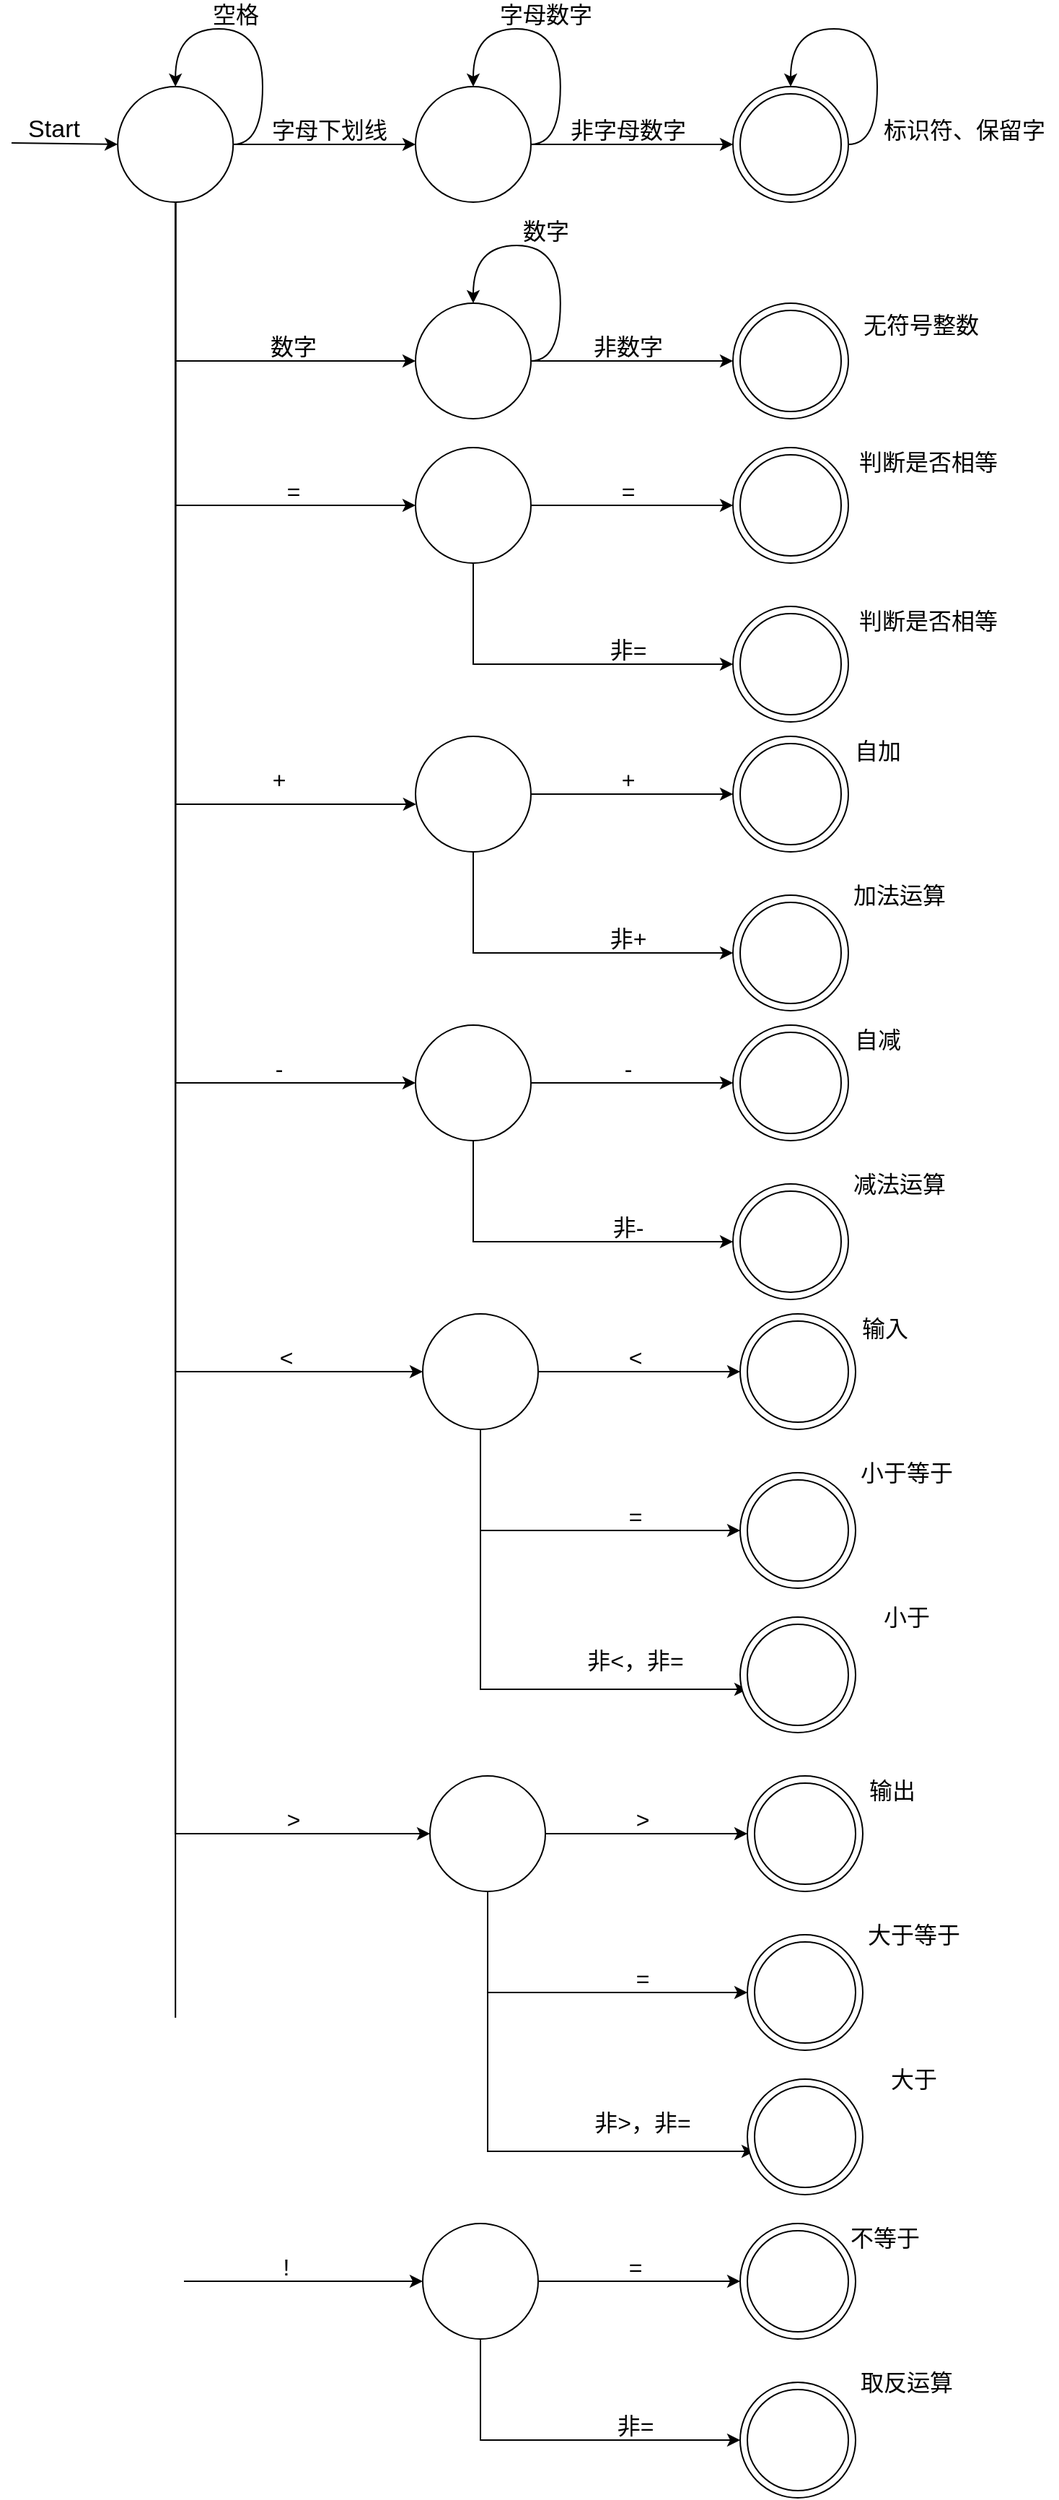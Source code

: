 <mxfile>
    <diagram id="_XV45vyH92wftfLYJTO2" name="Page-1">
        <mxGraphModel dx="1531" dy="575" grid="1" gridSize="10" guides="1" tooltips="1" connect="1" arrows="1" fold="1" page="1" pageScale="1" pageWidth="827" pageHeight="1169" math="0" shadow="0">
            <root>
                <mxCell id="0"/>
                <mxCell id="1" parent="0"/>
                <mxCell id="34" style="edgeStyle=orthogonalEdgeStyle;curved=1;orthogonalLoop=1;jettySize=auto;html=1;exitX=1;exitY=0.5;exitDx=0;exitDy=0;entryX=0;entryY=0.5;entryDx=0;entryDy=0;" edge="1" parent="1" source="19" target="31">
                    <mxGeometry relative="1" as="geometry"/>
                </mxCell>
                <mxCell id="59" style="edgeStyle=orthogonalEdgeStyle;orthogonalLoop=1;jettySize=auto;html=1;exitX=0.5;exitY=1;exitDx=0;exitDy=0;entryX=0;entryY=0.5;entryDx=0;entryDy=0;startArrow=none;startFill=0;endArrow=classic;endFill=1;rounded=0;" edge="1" parent="1" source="19" target="53">
                    <mxGeometry relative="1" as="geometry"/>
                </mxCell>
                <mxCell id="81" style="edgeStyle=orthogonalEdgeStyle;rounded=0;orthogonalLoop=1;jettySize=auto;html=1;exitX=0.5;exitY=1;exitDx=0;exitDy=0;entryX=0;entryY=0.5;entryDx=0;entryDy=0;startArrow=none;startFill=0;endArrow=classic;endFill=1;" edge="1" parent="1" source="19" target="63">
                    <mxGeometry relative="1" as="geometry"/>
                </mxCell>
                <mxCell id="94" style="edgeStyle=orthogonalEdgeStyle;rounded=0;orthogonalLoop=1;jettySize=auto;html=1;entryX=0.005;entryY=0.588;entryDx=0;entryDy=0;entryPerimeter=0;startArrow=none;startFill=0;endArrow=classic;endFill=1;" edge="1" parent="1" source="19" target="85">
                    <mxGeometry relative="1" as="geometry">
                        <Array as="points">
                            <mxPoint x="-686" y="717"/>
                        </Array>
                    </mxGeometry>
                </mxCell>
                <mxCell id="111" style="edgeStyle=orthogonalEdgeStyle;rounded=0;orthogonalLoop=1;jettySize=auto;html=1;entryX=0;entryY=0.5;entryDx=0;entryDy=0;startArrow=none;startFill=0;endArrow=classic;endFill=1;" edge="1" parent="1" source="19" target="100">
                    <mxGeometry relative="1" as="geometry">
                        <Array as="points">
                            <mxPoint x="-686" y="910"/>
                        </Array>
                    </mxGeometry>
                </mxCell>
                <mxCell id="134" style="edgeStyle=orthogonalEdgeStyle;rounded=0;orthogonalLoop=1;jettySize=auto;html=1;entryX=0;entryY=0.5;entryDx=0;entryDy=0;startArrow=none;startFill=0;endArrow=classic;endFill=1;" edge="1" parent="1" source="19" target="114">
                    <mxGeometry relative="1" as="geometry">
                        <Array as="points">
                            <mxPoint x="-686" y="1110"/>
                        </Array>
                    </mxGeometry>
                </mxCell>
                <mxCell id="152" style="edgeStyle=orthogonalEdgeStyle;rounded=0;orthogonalLoop=1;jettySize=auto;html=1;entryX=0;entryY=0.5;entryDx=0;entryDy=0;startArrow=none;startFill=0;endArrow=classic;endFill=1;" edge="1" parent="1" source="19" target="138">
                    <mxGeometry relative="1" as="geometry">
                        <Array as="points">
                            <mxPoint x="-686" y="1430"/>
                        </Array>
                    </mxGeometry>
                </mxCell>
                <mxCell id="165" style="edgeStyle=orthogonalEdgeStyle;rounded=0;orthogonalLoop=1;jettySize=auto;html=1;entryX=0;entryY=0.5;entryDx=0;entryDy=0;startArrow=none;startFill=0;endArrow=classic;endFill=1;" edge="1" parent="1" source="19" target="155">
                    <mxGeometry relative="1" as="geometry">
                        <Array as="points">
                            <mxPoint x="-686" y="1740"/>
                        </Array>
                    </mxGeometry>
                </mxCell>
                <mxCell id="19" value="" style="ellipse;whiteSpace=wrap;html=1;aspect=fixed;" vertex="1" parent="1">
                    <mxGeometry x="-726.4" y="220" width="80" height="80" as="geometry"/>
                </mxCell>
                <mxCell id="22" value="" style="endArrow=classic;html=1;entryX=0;entryY=0.5;entryDx=0;entryDy=0;exitX=-0.072;exitY=0.95;exitDx=0;exitDy=0;exitPerimeter=0;" edge="1" parent="1" source="23" target="19">
                    <mxGeometry width="50" height="50" relative="1" as="geometry">
                        <mxPoint x="-846.4" y="260" as="sourcePoint"/>
                        <mxPoint x="-786.4" y="240" as="targetPoint"/>
                    </mxGeometry>
                </mxCell>
                <mxCell id="23" value="&lt;font style=&quot;font-size: 17px&quot;&gt;Start&lt;/font&gt;" style="text;html=1;align=center;verticalAlign=middle;resizable=0;points=[];autosize=1;strokeColor=none;" vertex="1" parent="1">
                    <mxGeometry x="-796.4" y="240" width="50" height="20" as="geometry"/>
                </mxCell>
                <mxCell id="25" value="&lt;font style=&quot;font-size: 16px&quot;&gt;空格&lt;/font&gt;" style="text;html=1;align=center;verticalAlign=middle;resizable=0;points=[];autosize=1;strokeColor=none;" vertex="1" parent="1">
                    <mxGeometry x="-670" y="160" width="50" height="20" as="geometry"/>
                </mxCell>
                <mxCell id="28" value="&lt;font style=&quot;font-size: 16px&quot;&gt;字母数字&lt;/font&gt;" style="text;html=1;align=center;verticalAlign=middle;resizable=0;points=[];autosize=1;strokeColor=none;" vertex="1" parent="1">
                    <mxGeometry x="-470" y="160" width="80" height="20" as="geometry"/>
                </mxCell>
                <mxCell id="30" style="edgeStyle=orthogonalEdgeStyle;orthogonalLoop=1;jettySize=auto;html=1;exitX=1;exitY=0.5;exitDx=0;exitDy=0;entryX=0.5;entryY=0;entryDx=0;entryDy=0;curved=1;" edge="1" parent="1" source="19" target="19">
                    <mxGeometry relative="1" as="geometry">
                        <Array as="points">
                            <mxPoint x="-626" y="260"/>
                            <mxPoint x="-626" y="180"/>
                            <mxPoint x="-686" y="180"/>
                        </Array>
                    </mxGeometry>
                </mxCell>
                <mxCell id="36" style="edgeStyle=orthogonalEdgeStyle;curved=1;orthogonalLoop=1;jettySize=auto;html=1;entryX=0;entryY=0.5;entryDx=0;entryDy=0;" edge="1" parent="1" source="31">
                    <mxGeometry relative="1" as="geometry">
                        <mxPoint x="-300" y="260" as="targetPoint"/>
                    </mxGeometry>
                </mxCell>
                <mxCell id="31" value="" style="ellipse;whiteSpace=wrap;html=1;aspect=fixed;" vertex="1" parent="1">
                    <mxGeometry x="-520" y="220" width="80" height="80" as="geometry"/>
                </mxCell>
                <mxCell id="33" style="edgeStyle=orthogonalEdgeStyle;orthogonalLoop=1;jettySize=auto;html=1;exitX=1;exitY=0.5;exitDx=0;exitDy=0;entryX=0.5;entryY=0;entryDx=0;entryDy=0;curved=1;" edge="1" parent="1" source="31" target="31">
                    <mxGeometry relative="1" as="geometry">
                        <Array as="points">
                            <mxPoint x="-419.6" y="260"/>
                            <mxPoint x="-419.6" y="180"/>
                            <mxPoint x="-479.6" y="180"/>
                        </Array>
                    </mxGeometry>
                </mxCell>
                <mxCell id="35" value="&lt;font style=&quot;font-size: 16px&quot;&gt;字母下划线&lt;/font&gt;" style="text;html=1;align=center;verticalAlign=middle;resizable=0;points=[];autosize=1;strokeColor=none;" vertex="1" parent="1">
                    <mxGeometry x="-630" y="240" width="100" height="20" as="geometry"/>
                </mxCell>
                <mxCell id="37" value="&lt;font style=&quot;font-size: 16px&quot;&gt;非字母数字&lt;/font&gt;" style="text;html=1;align=center;verticalAlign=middle;resizable=0;points=[];autosize=1;strokeColor=none;" vertex="1" parent="1">
                    <mxGeometry x="-423.5" y="240" width="100" height="20" as="geometry"/>
                </mxCell>
                <mxCell id="45" value="" style="ellipse;whiteSpace=wrap;html=1;aspect=fixed;" vertex="1" parent="1">
                    <mxGeometry x="-300" y="220" width="80" height="80" as="geometry"/>
                </mxCell>
                <mxCell id="48" style="edgeStyle=orthogonalEdgeStyle;orthogonalLoop=1;jettySize=auto;html=1;entryX=1;entryY=0.5;entryDx=0;entryDy=0;startArrow=classic;startFill=1;endArrow=none;endFill=0;curved=1;" edge="1" parent="1" source="45" target="45">
                    <mxGeometry relative="1" as="geometry">
                        <Array as="points">
                            <mxPoint x="-260" y="180"/>
                            <mxPoint x="-200" y="180"/>
                            <mxPoint x="-200" y="260"/>
                        </Array>
                    </mxGeometry>
                </mxCell>
                <mxCell id="49" value="" style="ellipse;whiteSpace=wrap;html=1;aspect=fixed;" vertex="1" parent="1">
                    <mxGeometry x="-295" y="225" width="70" height="70" as="geometry"/>
                </mxCell>
                <mxCell id="50" value="&lt;span style=&quot;font-size: 16px&quot;&gt;标识符、保留字&lt;/span&gt;" style="text;html=1;align=center;verticalAlign=middle;resizable=0;points=[];autosize=1;strokeColor=none;" vertex="1" parent="1">
                    <mxGeometry x="-205" y="240" width="130" height="20" as="geometry"/>
                </mxCell>
                <mxCell id="51" value="&lt;font style=&quot;font-size: 16px&quot;&gt;数字&lt;/font&gt;" style="text;html=1;align=center;verticalAlign=middle;resizable=0;points=[];autosize=1;strokeColor=none;" vertex="1" parent="1">
                    <mxGeometry x="-455" y="310" width="50" height="20" as="geometry"/>
                </mxCell>
                <mxCell id="52" style="edgeStyle=orthogonalEdgeStyle;curved=1;orthogonalLoop=1;jettySize=auto;html=1;entryX=0;entryY=0.5;entryDx=0;entryDy=0;" edge="1" parent="1" source="53">
                    <mxGeometry relative="1" as="geometry">
                        <mxPoint x="-300" y="410" as="targetPoint"/>
                    </mxGeometry>
                </mxCell>
                <mxCell id="53" value="" style="ellipse;whiteSpace=wrap;html=1;aspect=fixed;" vertex="1" parent="1">
                    <mxGeometry x="-520" y="370" width="80" height="80" as="geometry"/>
                </mxCell>
                <mxCell id="54" style="edgeStyle=orthogonalEdgeStyle;orthogonalLoop=1;jettySize=auto;html=1;exitX=1;exitY=0.5;exitDx=0;exitDy=0;entryX=0.5;entryY=0;entryDx=0;entryDy=0;curved=1;" edge="1" parent="1" source="53" target="53">
                    <mxGeometry relative="1" as="geometry">
                        <Array as="points">
                            <mxPoint x="-419.6" y="410"/>
                            <mxPoint x="-419.6" y="330"/>
                            <mxPoint x="-479.6" y="330"/>
                        </Array>
                    </mxGeometry>
                </mxCell>
                <mxCell id="55" value="&lt;font style=&quot;font-size: 16px&quot;&gt;非数字&lt;/font&gt;" style="text;html=1;align=center;verticalAlign=middle;resizable=0;points=[];autosize=1;strokeColor=none;" vertex="1" parent="1">
                    <mxGeometry x="-403.5" y="390" width="60" height="20" as="geometry"/>
                </mxCell>
                <mxCell id="56" value="" style="ellipse;whiteSpace=wrap;html=1;aspect=fixed;" vertex="1" parent="1">
                    <mxGeometry x="-300" y="370" width="80" height="80" as="geometry"/>
                </mxCell>
                <mxCell id="58" value="" style="ellipse;whiteSpace=wrap;html=1;aspect=fixed;" vertex="1" parent="1">
                    <mxGeometry x="-295" y="375" width="70" height="70" as="geometry"/>
                </mxCell>
                <mxCell id="60" value="&lt;span style=&quot;font-size: 16px&quot;&gt;无符号整数&lt;/span&gt;" style="text;html=1;align=center;verticalAlign=middle;resizable=0;points=[];autosize=1;strokeColor=none;" vertex="1" parent="1">
                    <mxGeometry x="-220" y="375" width="100" height="20" as="geometry"/>
                </mxCell>
                <mxCell id="61" value="&lt;span style=&quot;font-size: 16px&quot;&gt;=&lt;/span&gt;" style="text;html=1;align=center;verticalAlign=middle;resizable=0;points=[];autosize=1;strokeColor=none;" vertex="1" parent="1">
                    <mxGeometry x="-620" y="490" width="30" height="20" as="geometry"/>
                </mxCell>
                <mxCell id="62" style="edgeStyle=orthogonalEdgeStyle;curved=1;orthogonalLoop=1;jettySize=auto;html=1;entryX=0;entryY=0.5;entryDx=0;entryDy=0;" edge="1" parent="1" source="63">
                    <mxGeometry relative="1" as="geometry">
                        <mxPoint x="-300" y="510" as="targetPoint"/>
                    </mxGeometry>
                </mxCell>
                <mxCell id="79" style="edgeStyle=orthogonalEdgeStyle;rounded=0;orthogonalLoop=1;jettySize=auto;html=1;exitX=0.5;exitY=1;exitDx=0;exitDy=0;entryX=0;entryY=0.5;entryDx=0;entryDy=0;startArrow=none;startFill=0;endArrow=classic;endFill=1;" edge="1" parent="1" source="63" target="75">
                    <mxGeometry relative="1" as="geometry"/>
                </mxCell>
                <mxCell id="63" value="" style="ellipse;whiteSpace=wrap;html=1;aspect=fixed;" vertex="1" parent="1">
                    <mxGeometry x="-520" y="470" width="80" height="80" as="geometry"/>
                </mxCell>
                <mxCell id="65" value="&lt;font style=&quot;font-size: 16px&quot;&gt;=&lt;/font&gt;" style="text;html=1;align=center;verticalAlign=middle;resizable=0;points=[];autosize=1;strokeColor=none;" vertex="1" parent="1">
                    <mxGeometry x="-388.5" y="490" width="30" height="20" as="geometry"/>
                </mxCell>
                <mxCell id="66" value="" style="ellipse;whiteSpace=wrap;html=1;aspect=fixed;" vertex="1" parent="1">
                    <mxGeometry x="-300" y="470" width="80" height="80" as="geometry"/>
                </mxCell>
                <mxCell id="68" value="" style="ellipse;whiteSpace=wrap;html=1;aspect=fixed;" vertex="1" parent="1">
                    <mxGeometry x="-295" y="475" width="70" height="70" as="geometry"/>
                </mxCell>
                <mxCell id="69" value="&lt;span style=&quot;font-size: 16px&quot;&gt;判断是否相等&lt;/span&gt;" style="text;html=1;align=center;verticalAlign=middle;resizable=0;points=[];autosize=1;strokeColor=none;" vertex="1" parent="1">
                    <mxGeometry x="-220" y="470" width="110" height="20" as="geometry"/>
                </mxCell>
                <mxCell id="74" value="&lt;font style=&quot;font-size: 16px&quot;&gt;非=&lt;/font&gt;" style="text;html=1;align=center;verticalAlign=middle;resizable=0;points=[];autosize=1;strokeColor=none;" vertex="1" parent="1">
                    <mxGeometry x="-393.5" y="600" width="40" height="20" as="geometry"/>
                </mxCell>
                <mxCell id="75" value="" style="ellipse;whiteSpace=wrap;html=1;aspect=fixed;" vertex="1" parent="1">
                    <mxGeometry x="-300" y="580" width="80" height="80" as="geometry"/>
                </mxCell>
                <mxCell id="76" value="" style="ellipse;whiteSpace=wrap;html=1;aspect=fixed;" vertex="1" parent="1">
                    <mxGeometry x="-295" y="585" width="70" height="70" as="geometry"/>
                </mxCell>
                <mxCell id="77" value="&lt;span style=&quot;font-size: 16px&quot;&gt;判断是否相等&lt;/span&gt;" style="text;html=1;align=center;verticalAlign=middle;resizable=0;points=[];autosize=1;strokeColor=none;" vertex="1" parent="1">
                    <mxGeometry x="-220" y="580" width="110" height="20" as="geometry"/>
                </mxCell>
                <mxCell id="82" value="&lt;font style=&quot;font-size: 16px&quot;&gt;数字&lt;/font&gt;" style="text;html=1;align=center;verticalAlign=middle;resizable=0;points=[];autosize=1;strokeColor=none;" vertex="1" parent="1">
                    <mxGeometry x="-630" y="390" width="50" height="20" as="geometry"/>
                </mxCell>
                <mxCell id="83" style="edgeStyle=orthogonalEdgeStyle;curved=1;orthogonalLoop=1;jettySize=auto;html=1;entryX=0;entryY=0.5;entryDx=0;entryDy=0;" edge="1" parent="1" source="85">
                    <mxGeometry relative="1" as="geometry">
                        <mxPoint x="-300" y="710" as="targetPoint"/>
                    </mxGeometry>
                </mxCell>
                <mxCell id="84" style="edgeStyle=orthogonalEdgeStyle;rounded=0;orthogonalLoop=1;jettySize=auto;html=1;exitX=0.5;exitY=1;exitDx=0;exitDy=0;entryX=0;entryY=0.5;entryDx=0;entryDy=0;startArrow=none;startFill=0;endArrow=classic;endFill=1;" edge="1" parent="1" source="85" target="91">
                    <mxGeometry relative="1" as="geometry"/>
                </mxCell>
                <mxCell id="85" value="" style="ellipse;whiteSpace=wrap;html=1;aspect=fixed;" vertex="1" parent="1">
                    <mxGeometry x="-520" y="670" width="80" height="80" as="geometry"/>
                </mxCell>
                <mxCell id="86" value="&lt;span style=&quot;font-size: 16px&quot;&gt;+&lt;/span&gt;" style="text;html=1;align=center;verticalAlign=middle;resizable=0;points=[];autosize=1;strokeColor=none;" vertex="1" parent="1">
                    <mxGeometry x="-388.5" y="690" width="30" height="20" as="geometry"/>
                </mxCell>
                <mxCell id="87" value="" style="ellipse;whiteSpace=wrap;html=1;aspect=fixed;" vertex="1" parent="1">
                    <mxGeometry x="-300" y="670" width="80" height="80" as="geometry"/>
                </mxCell>
                <mxCell id="88" value="" style="ellipse;whiteSpace=wrap;html=1;aspect=fixed;" vertex="1" parent="1">
                    <mxGeometry x="-295" y="675" width="70" height="70" as="geometry"/>
                </mxCell>
                <mxCell id="89" value="&lt;span style=&quot;font-size: 16px&quot;&gt;自加&lt;/span&gt;" style="text;html=1;align=center;verticalAlign=middle;resizable=0;points=[];autosize=1;strokeColor=none;" vertex="1" parent="1">
                    <mxGeometry x="-225" y="670" width="50" height="20" as="geometry"/>
                </mxCell>
                <mxCell id="90" value="&lt;font style=&quot;font-size: 16px&quot;&gt;非+&lt;/font&gt;" style="text;html=1;align=center;verticalAlign=middle;resizable=0;points=[];autosize=1;strokeColor=none;" vertex="1" parent="1">
                    <mxGeometry x="-393.5" y="800" width="40" height="20" as="geometry"/>
                </mxCell>
                <mxCell id="91" value="" style="ellipse;whiteSpace=wrap;html=1;aspect=fixed;" vertex="1" parent="1">
                    <mxGeometry x="-300" y="780" width="80" height="80" as="geometry"/>
                </mxCell>
                <mxCell id="92" value="" style="ellipse;whiteSpace=wrap;html=1;aspect=fixed;" vertex="1" parent="1">
                    <mxGeometry x="-295" y="785" width="70" height="70" as="geometry"/>
                </mxCell>
                <mxCell id="93" value="&lt;span style=&quot;font-size: 16px&quot;&gt;加法运算&lt;/span&gt;" style="text;html=1;align=center;verticalAlign=middle;resizable=0;points=[];autosize=1;strokeColor=none;" vertex="1" parent="1">
                    <mxGeometry x="-225" y="770" width="80" height="20" as="geometry"/>
                </mxCell>
                <mxCell id="97" value="&lt;span style=&quot;font-size: 16px&quot;&gt;+&lt;/span&gt;" style="text;html=1;align=center;verticalAlign=middle;resizable=0;points=[];autosize=1;strokeColor=none;" vertex="1" parent="1">
                    <mxGeometry x="-630" y="690" width="30" height="20" as="geometry"/>
                </mxCell>
                <mxCell id="98" style="edgeStyle=orthogonalEdgeStyle;curved=1;orthogonalLoop=1;jettySize=auto;html=1;entryX=0;entryY=0.5;entryDx=0;entryDy=0;" edge="1" parent="1" source="100">
                    <mxGeometry relative="1" as="geometry">
                        <mxPoint x="-300" y="910" as="targetPoint"/>
                    </mxGeometry>
                </mxCell>
                <mxCell id="99" style="edgeStyle=orthogonalEdgeStyle;rounded=0;orthogonalLoop=1;jettySize=auto;html=1;exitX=0.5;exitY=1;exitDx=0;exitDy=0;entryX=0;entryY=0.5;entryDx=0;entryDy=0;startArrow=none;startFill=0;endArrow=classic;endFill=1;" edge="1" parent="1" source="100" target="106">
                    <mxGeometry relative="1" as="geometry"/>
                </mxCell>
                <mxCell id="100" value="" style="ellipse;whiteSpace=wrap;html=1;aspect=fixed;" vertex="1" parent="1">
                    <mxGeometry x="-520" y="870" width="80" height="80" as="geometry"/>
                </mxCell>
                <mxCell id="101" value="&lt;span style=&quot;font-size: 16px&quot;&gt;-&lt;/span&gt;" style="text;html=1;align=center;verticalAlign=middle;resizable=0;points=[];autosize=1;strokeColor=none;" vertex="1" parent="1">
                    <mxGeometry x="-383.5" y="890" width="20" height="20" as="geometry"/>
                </mxCell>
                <mxCell id="102" value="" style="ellipse;whiteSpace=wrap;html=1;aspect=fixed;" vertex="1" parent="1">
                    <mxGeometry x="-300" y="870" width="80" height="80" as="geometry"/>
                </mxCell>
                <mxCell id="103" value="" style="ellipse;whiteSpace=wrap;html=1;aspect=fixed;" vertex="1" parent="1">
                    <mxGeometry x="-295" y="875" width="70" height="70" as="geometry"/>
                </mxCell>
                <mxCell id="104" value="&lt;span style=&quot;font-size: 16px&quot;&gt;自减&lt;/span&gt;" style="text;html=1;align=center;verticalAlign=middle;resizable=0;points=[];autosize=1;strokeColor=none;" vertex="1" parent="1">
                    <mxGeometry x="-225" y="870" width="50" height="20" as="geometry"/>
                </mxCell>
                <mxCell id="105" value="&lt;font style=&quot;font-size: 16px&quot;&gt;非-&lt;/font&gt;" style="text;html=1;align=center;verticalAlign=middle;resizable=0;points=[];autosize=1;strokeColor=none;" vertex="1" parent="1">
                    <mxGeometry x="-393.5" y="1000" width="40" height="20" as="geometry"/>
                </mxCell>
                <mxCell id="106" value="" style="ellipse;whiteSpace=wrap;html=1;aspect=fixed;" vertex="1" parent="1">
                    <mxGeometry x="-300" y="980" width="80" height="80" as="geometry"/>
                </mxCell>
                <mxCell id="107" value="" style="ellipse;whiteSpace=wrap;html=1;aspect=fixed;" vertex="1" parent="1">
                    <mxGeometry x="-295" y="985" width="70" height="70" as="geometry"/>
                </mxCell>
                <mxCell id="108" value="&lt;span style=&quot;font-size: 16px&quot;&gt;减法运算&lt;/span&gt;" style="text;html=1;align=center;verticalAlign=middle;resizable=0;points=[];autosize=1;strokeColor=none;" vertex="1" parent="1">
                    <mxGeometry x="-225" y="970" width="80" height="20" as="geometry"/>
                </mxCell>
                <mxCell id="109" value="&lt;span style=&quot;font-size: 16px&quot;&gt;-&lt;/span&gt;" style="text;html=1;align=center;verticalAlign=middle;resizable=0;points=[];autosize=1;strokeColor=none;" vertex="1" parent="1">
                    <mxGeometry x="-625" y="890" width="20" height="20" as="geometry"/>
                </mxCell>
                <mxCell id="112" style="edgeStyle=orthogonalEdgeStyle;curved=1;orthogonalLoop=1;jettySize=auto;html=1;entryX=0;entryY=0.5;entryDx=0;entryDy=0;" edge="1" parent="1" source="114">
                    <mxGeometry relative="1" as="geometry">
                        <mxPoint x="-295" y="1110" as="targetPoint"/>
                    </mxGeometry>
                </mxCell>
                <mxCell id="113" style="edgeStyle=orthogonalEdgeStyle;rounded=0;orthogonalLoop=1;jettySize=auto;html=1;exitX=0.5;exitY=1;exitDx=0;exitDy=0;entryX=0;entryY=0.5;entryDx=0;entryDy=0;startArrow=none;startFill=0;endArrow=classic;endFill=1;" edge="1" parent="1" source="114" target="120">
                    <mxGeometry relative="1" as="geometry"/>
                </mxCell>
                <mxCell id="132" style="edgeStyle=orthogonalEdgeStyle;rounded=0;orthogonalLoop=1;jettySize=auto;html=1;entryX=0;entryY=0.643;entryDx=0;entryDy=0;entryPerimeter=0;startArrow=none;startFill=0;endArrow=classic;endFill=1;" edge="1" parent="1" source="114" target="130">
                    <mxGeometry relative="1" as="geometry">
                        <Array as="points">
                            <mxPoint x="-475" y="1330"/>
                        </Array>
                    </mxGeometry>
                </mxCell>
                <mxCell id="114" value="" style="ellipse;whiteSpace=wrap;html=1;aspect=fixed;" vertex="1" parent="1">
                    <mxGeometry x="-515" y="1070" width="80" height="80" as="geometry"/>
                </mxCell>
                <mxCell id="115" value="&lt;span style=&quot;font-size: 16px&quot;&gt;&amp;lt;&lt;/span&gt;" style="text;html=1;align=center;verticalAlign=middle;resizable=0;points=[];autosize=1;strokeColor=none;" vertex="1" parent="1">
                    <mxGeometry x="-383.5" y="1090" width="30" height="20" as="geometry"/>
                </mxCell>
                <mxCell id="116" value="" style="ellipse;whiteSpace=wrap;html=1;aspect=fixed;" vertex="1" parent="1">
                    <mxGeometry x="-295" y="1070" width="80" height="80" as="geometry"/>
                </mxCell>
                <mxCell id="117" value="" style="ellipse;whiteSpace=wrap;html=1;aspect=fixed;" vertex="1" parent="1">
                    <mxGeometry x="-290" y="1075" width="70" height="70" as="geometry"/>
                </mxCell>
                <mxCell id="118" value="&lt;span style=&quot;font-size: 16px&quot;&gt;输入&lt;/span&gt;" style="text;html=1;align=center;verticalAlign=middle;resizable=0;points=[];autosize=1;strokeColor=none;" vertex="1" parent="1">
                    <mxGeometry x="-220" y="1070" width="50" height="20" as="geometry"/>
                </mxCell>
                <mxCell id="119" value="&lt;span style=&quot;font-size: 16px&quot;&gt;=&lt;/span&gt;" style="text;html=1;align=center;verticalAlign=middle;resizable=0;points=[];autosize=1;strokeColor=none;" vertex="1" parent="1">
                    <mxGeometry x="-383.5" y="1200" width="30" height="20" as="geometry"/>
                </mxCell>
                <mxCell id="120" value="" style="ellipse;whiteSpace=wrap;html=1;aspect=fixed;" vertex="1" parent="1">
                    <mxGeometry x="-295" y="1180" width="80" height="80" as="geometry"/>
                </mxCell>
                <mxCell id="121" value="" style="ellipse;whiteSpace=wrap;html=1;aspect=fixed;" vertex="1" parent="1">
                    <mxGeometry x="-290" y="1185" width="70" height="70" as="geometry"/>
                </mxCell>
                <mxCell id="122" value="&lt;span style=&quot;font-size: 16px&quot;&gt;小于等于&lt;/span&gt;" style="text;html=1;align=center;verticalAlign=middle;resizable=0;points=[];autosize=1;strokeColor=none;" vertex="1" parent="1">
                    <mxGeometry x="-220" y="1170" width="80" height="20" as="geometry"/>
                </mxCell>
                <mxCell id="123" value="&lt;span style=&quot;font-size: 16px&quot;&gt;&amp;lt;&lt;/span&gt;" style="text;html=1;align=center;verticalAlign=middle;resizable=0;points=[];autosize=1;strokeColor=none;" vertex="1" parent="1">
                    <mxGeometry x="-625" y="1090" width="30" height="20" as="geometry"/>
                </mxCell>
                <mxCell id="128" value="&lt;span style=&quot;font-size: 16px&quot;&gt;非&amp;lt;，非=&lt;/span&gt;" style="text;html=1;align=center;verticalAlign=middle;resizable=0;points=[];autosize=1;strokeColor=none;" vertex="1" parent="1">
                    <mxGeometry x="-408.5" y="1300" width="80" height="20" as="geometry"/>
                </mxCell>
                <mxCell id="129" value="" style="ellipse;whiteSpace=wrap;html=1;aspect=fixed;" vertex="1" parent="1">
                    <mxGeometry x="-295" y="1280" width="80" height="80" as="geometry"/>
                </mxCell>
                <mxCell id="130" value="" style="ellipse;whiteSpace=wrap;html=1;aspect=fixed;" vertex="1" parent="1">
                    <mxGeometry x="-290" y="1285" width="70" height="70" as="geometry"/>
                </mxCell>
                <mxCell id="131" value="&lt;span style=&quot;font-size: 16px&quot;&gt;小于&lt;/span&gt;" style="text;html=1;align=center;verticalAlign=middle;resizable=0;points=[];autosize=1;strokeColor=none;" vertex="1" parent="1">
                    <mxGeometry x="-205" y="1270" width="50" height="20" as="geometry"/>
                </mxCell>
                <mxCell id="135" style="edgeStyle=orthogonalEdgeStyle;curved=1;orthogonalLoop=1;jettySize=auto;html=1;entryX=0;entryY=0.5;entryDx=0;entryDy=0;" edge="1" parent="1" source="138">
                    <mxGeometry relative="1" as="geometry">
                        <mxPoint x="-290" y="1430" as="targetPoint"/>
                    </mxGeometry>
                </mxCell>
                <mxCell id="136" style="edgeStyle=orthogonalEdgeStyle;rounded=0;orthogonalLoop=1;jettySize=auto;html=1;exitX=0.5;exitY=1;exitDx=0;exitDy=0;entryX=0;entryY=0.5;entryDx=0;entryDy=0;startArrow=none;startFill=0;endArrow=classic;endFill=1;" edge="1" parent="1" source="138" target="144">
                    <mxGeometry relative="1" as="geometry"/>
                </mxCell>
                <mxCell id="137" style="edgeStyle=orthogonalEdgeStyle;rounded=0;orthogonalLoop=1;jettySize=auto;html=1;entryX=0;entryY=0.643;entryDx=0;entryDy=0;entryPerimeter=0;startArrow=none;startFill=0;endArrow=classic;endFill=1;" edge="1" parent="1" source="138" target="150">
                    <mxGeometry relative="1" as="geometry">
                        <Array as="points">
                            <mxPoint x="-470" y="1650"/>
                        </Array>
                    </mxGeometry>
                </mxCell>
                <mxCell id="138" value="" style="ellipse;whiteSpace=wrap;html=1;aspect=fixed;" vertex="1" parent="1">
                    <mxGeometry x="-510" y="1390" width="80" height="80" as="geometry"/>
                </mxCell>
                <mxCell id="139" value="&lt;span style=&quot;font-size: 16px&quot;&gt;&amp;gt;&lt;/span&gt;" style="text;html=1;align=center;verticalAlign=middle;resizable=0;points=[];autosize=1;strokeColor=none;" vertex="1" parent="1">
                    <mxGeometry x="-378.5" y="1410" width="30" height="20" as="geometry"/>
                </mxCell>
                <mxCell id="140" value="" style="ellipse;whiteSpace=wrap;html=1;aspect=fixed;" vertex="1" parent="1">
                    <mxGeometry x="-290" y="1390" width="80" height="80" as="geometry"/>
                </mxCell>
                <mxCell id="141" value="" style="ellipse;whiteSpace=wrap;html=1;aspect=fixed;" vertex="1" parent="1">
                    <mxGeometry x="-285" y="1395" width="70" height="70" as="geometry"/>
                </mxCell>
                <mxCell id="142" value="&lt;span style=&quot;font-size: 16px&quot;&gt;输出&lt;/span&gt;" style="text;html=1;align=center;verticalAlign=middle;resizable=0;points=[];autosize=1;strokeColor=none;" vertex="1" parent="1">
                    <mxGeometry x="-215" y="1390" width="50" height="20" as="geometry"/>
                </mxCell>
                <mxCell id="143" value="&lt;span style=&quot;font-size: 16px&quot;&gt;=&lt;/span&gt;" style="text;html=1;align=center;verticalAlign=middle;resizable=0;points=[];autosize=1;strokeColor=none;" vertex="1" parent="1">
                    <mxGeometry x="-378.5" y="1520" width="30" height="20" as="geometry"/>
                </mxCell>
                <mxCell id="144" value="" style="ellipse;whiteSpace=wrap;html=1;aspect=fixed;" vertex="1" parent="1">
                    <mxGeometry x="-290" y="1500" width="80" height="80" as="geometry"/>
                </mxCell>
                <mxCell id="145" value="" style="ellipse;whiteSpace=wrap;html=1;aspect=fixed;" vertex="1" parent="1">
                    <mxGeometry x="-285" y="1505" width="70" height="70" as="geometry"/>
                </mxCell>
                <mxCell id="146" value="&lt;span style=&quot;font-size: 16px&quot;&gt;大于等于&lt;/span&gt;" style="text;html=1;align=center;verticalAlign=middle;resizable=0;points=[];autosize=1;strokeColor=none;" vertex="1" parent="1">
                    <mxGeometry x="-215" y="1490" width="80" height="20" as="geometry"/>
                </mxCell>
                <mxCell id="147" value="&lt;span style=&quot;font-size: 16px&quot;&gt;&amp;gt;&lt;/span&gt;" style="text;html=1;align=center;verticalAlign=middle;resizable=0;points=[];autosize=1;strokeColor=none;" vertex="1" parent="1">
                    <mxGeometry x="-620" y="1410" width="30" height="20" as="geometry"/>
                </mxCell>
                <mxCell id="148" value="&lt;span style=&quot;font-size: 16px&quot;&gt;非&amp;gt;，非=&lt;/span&gt;" style="text;html=1;align=center;verticalAlign=middle;resizable=0;points=[];autosize=1;strokeColor=none;" vertex="1" parent="1">
                    <mxGeometry x="-403.5" y="1620" width="80" height="20" as="geometry"/>
                </mxCell>
                <mxCell id="149" value="" style="ellipse;whiteSpace=wrap;html=1;aspect=fixed;" vertex="1" parent="1">
                    <mxGeometry x="-290" y="1600" width="80" height="80" as="geometry"/>
                </mxCell>
                <mxCell id="150" value="" style="ellipse;whiteSpace=wrap;html=1;aspect=fixed;" vertex="1" parent="1">
                    <mxGeometry x="-285" y="1605" width="70" height="70" as="geometry"/>
                </mxCell>
                <mxCell id="151" value="&lt;span style=&quot;font-size: 16px&quot;&gt;大于&lt;/span&gt;" style="text;html=1;align=center;verticalAlign=middle;resizable=0;points=[];autosize=1;strokeColor=none;" vertex="1" parent="1">
                    <mxGeometry x="-200" y="1590" width="50" height="20" as="geometry"/>
                </mxCell>
                <mxCell id="153" style="edgeStyle=orthogonalEdgeStyle;curved=1;orthogonalLoop=1;jettySize=auto;html=1;entryX=0;entryY=0.5;entryDx=0;entryDy=0;" edge="1" parent="1" source="155">
                    <mxGeometry relative="1" as="geometry">
                        <mxPoint x="-295" y="1740" as="targetPoint"/>
                    </mxGeometry>
                </mxCell>
                <mxCell id="154" style="edgeStyle=orthogonalEdgeStyle;rounded=0;orthogonalLoop=1;jettySize=auto;html=1;exitX=0.5;exitY=1;exitDx=0;exitDy=0;entryX=0;entryY=0.5;entryDx=0;entryDy=0;startArrow=none;startFill=0;endArrow=classic;endFill=1;" edge="1" parent="1" source="155" target="161">
                    <mxGeometry relative="1" as="geometry"/>
                </mxCell>
                <mxCell id="155" value="" style="ellipse;whiteSpace=wrap;html=1;aspect=fixed;" vertex="1" parent="1">
                    <mxGeometry x="-515" y="1700" width="80" height="80" as="geometry"/>
                </mxCell>
                <mxCell id="156" value="&lt;span style=&quot;font-size: 16px&quot;&gt;=&lt;/span&gt;" style="text;html=1;align=center;verticalAlign=middle;resizable=0;points=[];autosize=1;strokeColor=none;" vertex="1" parent="1">
                    <mxGeometry x="-383.5" y="1720" width="30" height="20" as="geometry"/>
                </mxCell>
                <mxCell id="157" value="" style="ellipse;whiteSpace=wrap;html=1;aspect=fixed;" vertex="1" parent="1">
                    <mxGeometry x="-295" y="1700" width="80" height="80" as="geometry"/>
                </mxCell>
                <mxCell id="158" value="" style="ellipse;whiteSpace=wrap;html=1;aspect=fixed;" vertex="1" parent="1">
                    <mxGeometry x="-290" y="1705" width="70" height="70" as="geometry"/>
                </mxCell>
                <mxCell id="159" value="&lt;span style=&quot;font-size: 16px&quot;&gt;不等于&lt;/span&gt;" style="text;html=1;align=center;verticalAlign=middle;resizable=0;points=[];autosize=1;strokeColor=none;" vertex="1" parent="1">
                    <mxGeometry x="-225" y="1700" width="60" height="20" as="geometry"/>
                </mxCell>
                <mxCell id="160" value="&lt;font style=&quot;font-size: 16px&quot;&gt;非=&lt;/font&gt;" style="text;html=1;align=center;verticalAlign=middle;resizable=0;points=[];autosize=1;strokeColor=none;" vertex="1" parent="1">
                    <mxGeometry x="-388.5" y="1830" width="40" height="20" as="geometry"/>
                </mxCell>
                <mxCell id="161" value="" style="ellipse;whiteSpace=wrap;html=1;aspect=fixed;" vertex="1" parent="1">
                    <mxGeometry x="-295" y="1810" width="80" height="80" as="geometry"/>
                </mxCell>
                <mxCell id="162" value="" style="ellipse;whiteSpace=wrap;html=1;aspect=fixed;" vertex="1" parent="1">
                    <mxGeometry x="-290" y="1815" width="70" height="70" as="geometry"/>
                </mxCell>
                <mxCell id="163" value="&lt;span style=&quot;font-size: 16px&quot;&gt;取反运算&lt;/span&gt;" style="text;html=1;align=center;verticalAlign=middle;resizable=0;points=[];autosize=1;strokeColor=none;" vertex="1" parent="1">
                    <mxGeometry x="-220" y="1800" width="80" height="20" as="geometry"/>
                </mxCell>
                <mxCell id="164" value="&lt;span style=&quot;font-size: 16px&quot;&gt;!&lt;/span&gt;" style="text;html=1;align=center;verticalAlign=middle;resizable=0;points=[];autosize=1;strokeColor=none;" vertex="1" parent="1">
                    <mxGeometry x="-620" y="1720" width="20" height="20" as="geometry"/>
                </mxCell>
            </root>
        </mxGraphModel>
    </diagram>
</mxfile>